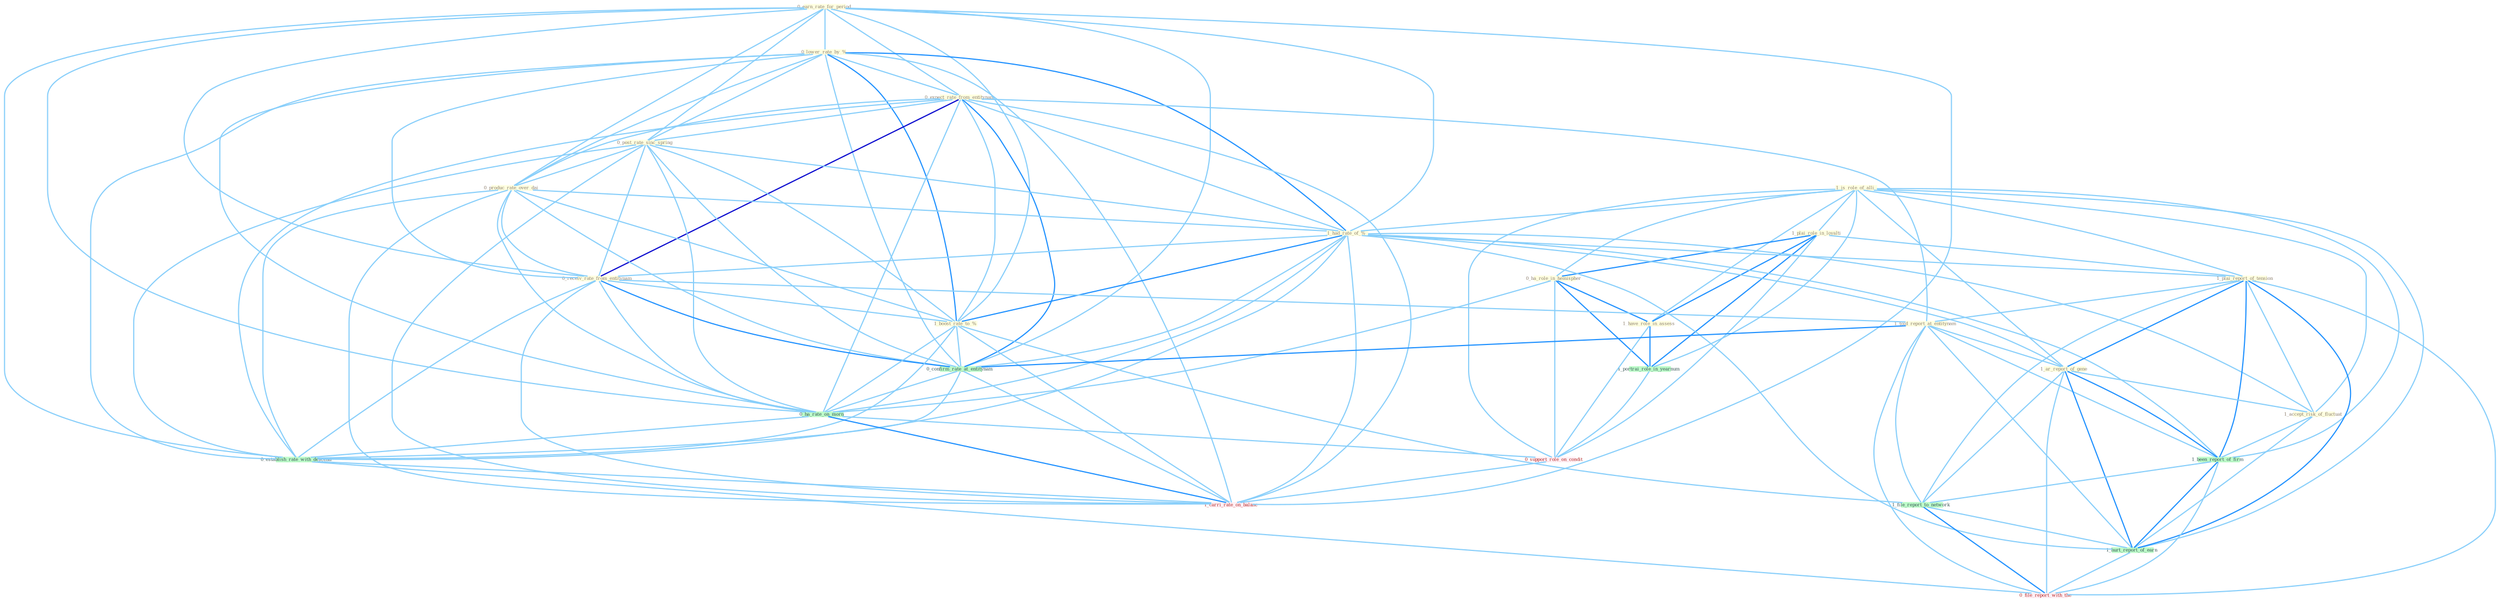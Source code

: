 Graph G{ 
    node
    [shape=polygon,style=filled,width=.5,height=.06,color="#BDFCC9",fixedsize=true,fontsize=4,
    fontcolor="#2f4f4f"];
    {node
    [color="#ffffe0", fontcolor="#8b7d6b"] "0_earn_rate_for_period " "0_lower_rate_by_% " "0_expect_rate_from_entitynam " "0_post_rate_sinc_spring " "1_is_role_of_alli " "1_plai_role_in_loyalti " "0_produc_rate_over_dai " "0_ha_role_in_hemispher " "1_had_rate_of_% " "0_receiv_rate_from_entitynam " "1_have_role_in_assess " "1_plai_report_of_tension " "1_boost_rate_to_% " "1_told_report_at_entitynam " "1_ar_report_of_gene " "1_accept_risk_of_fluctuat "}
{node [color="#fff0f5", fontcolor="#b22222"] "0_support_role_on_condit " "1_carri_rate_on_balanc " "0_file_report_with_the "}
edge [color="#B0E2FF"];

	"0_earn_rate_for_period " -- "0_lower_rate_by_% " [w="1", color="#87cefa" ];
	"0_earn_rate_for_period " -- "0_expect_rate_from_entitynam " [w="1", color="#87cefa" ];
	"0_earn_rate_for_period " -- "0_post_rate_sinc_spring " [w="1", color="#87cefa" ];
	"0_earn_rate_for_period " -- "0_produc_rate_over_dai " [w="1", color="#87cefa" ];
	"0_earn_rate_for_period " -- "1_had_rate_of_% " [w="1", color="#87cefa" ];
	"0_earn_rate_for_period " -- "0_receiv_rate_from_entitynam " [w="1", color="#87cefa" ];
	"0_earn_rate_for_period " -- "1_boost_rate_to_% " [w="1", color="#87cefa" ];
	"0_earn_rate_for_period " -- "0_confirm_rate_at_entitynam " [w="1", color="#87cefa" ];
	"0_earn_rate_for_period " -- "0_ha_rate_on_morn " [w="1", color="#87cefa" ];
	"0_earn_rate_for_period " -- "0_establish_rate_with_descend " [w="1", color="#87cefa" ];
	"0_earn_rate_for_period " -- "1_carri_rate_on_balanc " [w="1", color="#87cefa" ];
	"0_lower_rate_by_% " -- "0_expect_rate_from_entitynam " [w="1", color="#87cefa" ];
	"0_lower_rate_by_% " -- "0_post_rate_sinc_spring " [w="1", color="#87cefa" ];
	"0_lower_rate_by_% " -- "0_produc_rate_over_dai " [w="1", color="#87cefa" ];
	"0_lower_rate_by_% " -- "1_had_rate_of_% " [w="2", color="#1e90ff" , len=0.8];
	"0_lower_rate_by_% " -- "0_receiv_rate_from_entitynam " [w="1", color="#87cefa" ];
	"0_lower_rate_by_% " -- "1_boost_rate_to_% " [w="2", color="#1e90ff" , len=0.8];
	"0_lower_rate_by_% " -- "0_confirm_rate_at_entitynam " [w="1", color="#87cefa" ];
	"0_lower_rate_by_% " -- "0_ha_rate_on_morn " [w="1", color="#87cefa" ];
	"0_lower_rate_by_% " -- "0_establish_rate_with_descend " [w="1", color="#87cefa" ];
	"0_lower_rate_by_% " -- "1_carri_rate_on_balanc " [w="1", color="#87cefa" ];
	"0_expect_rate_from_entitynam " -- "0_post_rate_sinc_spring " [w="1", color="#87cefa" ];
	"0_expect_rate_from_entitynam " -- "0_produc_rate_over_dai " [w="1", color="#87cefa" ];
	"0_expect_rate_from_entitynam " -- "1_had_rate_of_% " [w="1", color="#87cefa" ];
	"0_expect_rate_from_entitynam " -- "0_receiv_rate_from_entitynam " [w="3", color="#0000cd" , len=0.6];
	"0_expect_rate_from_entitynam " -- "1_boost_rate_to_% " [w="1", color="#87cefa" ];
	"0_expect_rate_from_entitynam " -- "1_told_report_at_entitynam " [w="1", color="#87cefa" ];
	"0_expect_rate_from_entitynam " -- "0_confirm_rate_at_entitynam " [w="2", color="#1e90ff" , len=0.8];
	"0_expect_rate_from_entitynam " -- "0_ha_rate_on_morn " [w="1", color="#87cefa" ];
	"0_expect_rate_from_entitynam " -- "0_establish_rate_with_descend " [w="1", color="#87cefa" ];
	"0_expect_rate_from_entitynam " -- "1_carri_rate_on_balanc " [w="1", color="#87cefa" ];
	"0_post_rate_sinc_spring " -- "0_produc_rate_over_dai " [w="1", color="#87cefa" ];
	"0_post_rate_sinc_spring " -- "1_had_rate_of_% " [w="1", color="#87cefa" ];
	"0_post_rate_sinc_spring " -- "0_receiv_rate_from_entitynam " [w="1", color="#87cefa" ];
	"0_post_rate_sinc_spring " -- "1_boost_rate_to_% " [w="1", color="#87cefa" ];
	"0_post_rate_sinc_spring " -- "0_confirm_rate_at_entitynam " [w="1", color="#87cefa" ];
	"0_post_rate_sinc_spring " -- "0_ha_rate_on_morn " [w="1", color="#87cefa" ];
	"0_post_rate_sinc_spring " -- "0_establish_rate_with_descend " [w="1", color="#87cefa" ];
	"0_post_rate_sinc_spring " -- "1_carri_rate_on_balanc " [w="1", color="#87cefa" ];
	"1_is_role_of_alli " -- "1_plai_role_in_loyalti " [w="1", color="#87cefa" ];
	"1_is_role_of_alli " -- "0_ha_role_in_hemispher " [w="1", color="#87cefa" ];
	"1_is_role_of_alli " -- "1_had_rate_of_% " [w="1", color="#87cefa" ];
	"1_is_role_of_alli " -- "1_have_role_in_assess " [w="1", color="#87cefa" ];
	"1_is_role_of_alli " -- "1_plai_report_of_tension " [w="1", color="#87cefa" ];
	"1_is_role_of_alli " -- "1_ar_report_of_gene " [w="1", color="#87cefa" ];
	"1_is_role_of_alli " -- "1_accept_risk_of_fluctuat " [w="1", color="#87cefa" ];
	"1_is_role_of_alli " -- "1_been_report_of_firm " [w="1", color="#87cefa" ];
	"1_is_role_of_alli " -- "1_portrai_role_in_yearnum " [w="1", color="#87cefa" ];
	"1_is_role_of_alli " -- "1_hurt_report_of_earn " [w="1", color="#87cefa" ];
	"1_is_role_of_alli " -- "0_support_role_on_condit " [w="1", color="#87cefa" ];
	"1_plai_role_in_loyalti " -- "0_ha_role_in_hemispher " [w="2", color="#1e90ff" , len=0.8];
	"1_plai_role_in_loyalti " -- "1_have_role_in_assess " [w="2", color="#1e90ff" , len=0.8];
	"1_plai_role_in_loyalti " -- "1_plai_report_of_tension " [w="1", color="#87cefa" ];
	"1_plai_role_in_loyalti " -- "1_portrai_role_in_yearnum " [w="2", color="#1e90ff" , len=0.8];
	"1_plai_role_in_loyalti " -- "0_support_role_on_condit " [w="1", color="#87cefa" ];
	"0_produc_rate_over_dai " -- "1_had_rate_of_% " [w="1", color="#87cefa" ];
	"0_produc_rate_over_dai " -- "0_receiv_rate_from_entitynam " [w="1", color="#87cefa" ];
	"0_produc_rate_over_dai " -- "1_boost_rate_to_% " [w="1", color="#87cefa" ];
	"0_produc_rate_over_dai " -- "0_confirm_rate_at_entitynam " [w="1", color="#87cefa" ];
	"0_produc_rate_over_dai " -- "0_ha_rate_on_morn " [w="1", color="#87cefa" ];
	"0_produc_rate_over_dai " -- "0_establish_rate_with_descend " [w="1", color="#87cefa" ];
	"0_produc_rate_over_dai " -- "1_carri_rate_on_balanc " [w="1", color="#87cefa" ];
	"0_ha_role_in_hemispher " -- "1_have_role_in_assess " [w="2", color="#1e90ff" , len=0.8];
	"0_ha_role_in_hemispher " -- "1_portrai_role_in_yearnum " [w="2", color="#1e90ff" , len=0.8];
	"0_ha_role_in_hemispher " -- "0_ha_rate_on_morn " [w="1", color="#87cefa" ];
	"0_ha_role_in_hemispher " -- "0_support_role_on_condit " [w="1", color="#87cefa" ];
	"1_had_rate_of_% " -- "0_receiv_rate_from_entitynam " [w="1", color="#87cefa" ];
	"1_had_rate_of_% " -- "1_plai_report_of_tension " [w="1", color="#87cefa" ];
	"1_had_rate_of_% " -- "1_boost_rate_to_% " [w="2", color="#1e90ff" , len=0.8];
	"1_had_rate_of_% " -- "1_ar_report_of_gene " [w="1", color="#87cefa" ];
	"1_had_rate_of_% " -- "1_accept_risk_of_fluctuat " [w="1", color="#87cefa" ];
	"1_had_rate_of_% " -- "0_confirm_rate_at_entitynam " [w="1", color="#87cefa" ];
	"1_had_rate_of_% " -- "1_been_report_of_firm " [w="1", color="#87cefa" ];
	"1_had_rate_of_% " -- "0_ha_rate_on_morn " [w="1", color="#87cefa" ];
	"1_had_rate_of_% " -- "1_hurt_report_of_earn " [w="1", color="#87cefa" ];
	"1_had_rate_of_% " -- "0_establish_rate_with_descend " [w="1", color="#87cefa" ];
	"1_had_rate_of_% " -- "1_carri_rate_on_balanc " [w="1", color="#87cefa" ];
	"0_receiv_rate_from_entitynam " -- "1_boost_rate_to_% " [w="1", color="#87cefa" ];
	"0_receiv_rate_from_entitynam " -- "1_told_report_at_entitynam " [w="1", color="#87cefa" ];
	"0_receiv_rate_from_entitynam " -- "0_confirm_rate_at_entitynam " [w="2", color="#1e90ff" , len=0.8];
	"0_receiv_rate_from_entitynam " -- "0_ha_rate_on_morn " [w="1", color="#87cefa" ];
	"0_receiv_rate_from_entitynam " -- "0_establish_rate_with_descend " [w="1", color="#87cefa" ];
	"0_receiv_rate_from_entitynam " -- "1_carri_rate_on_balanc " [w="1", color="#87cefa" ];
	"1_have_role_in_assess " -- "1_portrai_role_in_yearnum " [w="2", color="#1e90ff" , len=0.8];
	"1_have_role_in_assess " -- "0_support_role_on_condit " [w="1", color="#87cefa" ];
	"1_plai_report_of_tension " -- "1_told_report_at_entitynam " [w="1", color="#87cefa" ];
	"1_plai_report_of_tension " -- "1_ar_report_of_gene " [w="2", color="#1e90ff" , len=0.8];
	"1_plai_report_of_tension " -- "1_accept_risk_of_fluctuat " [w="1", color="#87cefa" ];
	"1_plai_report_of_tension " -- "1_been_report_of_firm " [w="2", color="#1e90ff" , len=0.8];
	"1_plai_report_of_tension " -- "1_file_report_to_network " [w="1", color="#87cefa" ];
	"1_plai_report_of_tension " -- "1_hurt_report_of_earn " [w="2", color="#1e90ff" , len=0.8];
	"1_plai_report_of_tension " -- "0_file_report_with_the " [w="1", color="#87cefa" ];
	"1_boost_rate_to_% " -- "0_confirm_rate_at_entitynam " [w="1", color="#87cefa" ];
	"1_boost_rate_to_% " -- "1_file_report_to_network " [w="1", color="#87cefa" ];
	"1_boost_rate_to_% " -- "0_ha_rate_on_morn " [w="1", color="#87cefa" ];
	"1_boost_rate_to_% " -- "0_establish_rate_with_descend " [w="1", color="#87cefa" ];
	"1_boost_rate_to_% " -- "1_carri_rate_on_balanc " [w="1", color="#87cefa" ];
	"1_told_report_at_entitynam " -- "1_ar_report_of_gene " [w="1", color="#87cefa" ];
	"1_told_report_at_entitynam " -- "0_confirm_rate_at_entitynam " [w="2", color="#1e90ff" , len=0.8];
	"1_told_report_at_entitynam " -- "1_been_report_of_firm " [w="1", color="#87cefa" ];
	"1_told_report_at_entitynam " -- "1_file_report_to_network " [w="1", color="#87cefa" ];
	"1_told_report_at_entitynam " -- "1_hurt_report_of_earn " [w="1", color="#87cefa" ];
	"1_told_report_at_entitynam " -- "0_file_report_with_the " [w="1", color="#87cefa" ];
	"1_ar_report_of_gene " -- "1_accept_risk_of_fluctuat " [w="1", color="#87cefa" ];
	"1_ar_report_of_gene " -- "1_been_report_of_firm " [w="2", color="#1e90ff" , len=0.8];
	"1_ar_report_of_gene " -- "1_file_report_to_network " [w="1", color="#87cefa" ];
	"1_ar_report_of_gene " -- "1_hurt_report_of_earn " [w="2", color="#1e90ff" , len=0.8];
	"1_ar_report_of_gene " -- "0_file_report_with_the " [w="1", color="#87cefa" ];
	"1_accept_risk_of_fluctuat " -- "1_been_report_of_firm " [w="1", color="#87cefa" ];
	"1_accept_risk_of_fluctuat " -- "1_hurt_report_of_earn " [w="1", color="#87cefa" ];
	"0_confirm_rate_at_entitynam " -- "0_ha_rate_on_morn " [w="1", color="#87cefa" ];
	"0_confirm_rate_at_entitynam " -- "0_establish_rate_with_descend " [w="1", color="#87cefa" ];
	"0_confirm_rate_at_entitynam " -- "1_carri_rate_on_balanc " [w="1", color="#87cefa" ];
	"1_been_report_of_firm " -- "1_file_report_to_network " [w="1", color="#87cefa" ];
	"1_been_report_of_firm " -- "1_hurt_report_of_earn " [w="2", color="#1e90ff" , len=0.8];
	"1_been_report_of_firm " -- "0_file_report_with_the " [w="1", color="#87cefa" ];
	"1_file_report_to_network " -- "1_hurt_report_of_earn " [w="1", color="#87cefa" ];
	"1_file_report_to_network " -- "0_file_report_with_the " [w="2", color="#1e90ff" , len=0.8];
	"1_portrai_role_in_yearnum " -- "0_support_role_on_condit " [w="1", color="#87cefa" ];
	"0_ha_rate_on_morn " -- "0_support_role_on_condit " [w="1", color="#87cefa" ];
	"0_ha_rate_on_morn " -- "0_establish_rate_with_descend " [w="1", color="#87cefa" ];
	"0_ha_rate_on_morn " -- "1_carri_rate_on_balanc " [w="2", color="#1e90ff" , len=0.8];
	"1_hurt_report_of_earn " -- "0_file_report_with_the " [w="1", color="#87cefa" ];
	"0_support_role_on_condit " -- "1_carri_rate_on_balanc " [w="1", color="#87cefa" ];
	"0_establish_rate_with_descend " -- "1_carri_rate_on_balanc " [w="1", color="#87cefa" ];
	"0_establish_rate_with_descend " -- "0_file_report_with_the " [w="1", color="#87cefa" ];
}